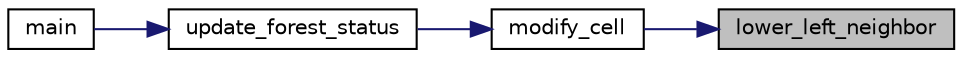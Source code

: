 digraph "lower_left_neighbor"
{
 // INTERACTIVE_SVG=YES
 // LATEX_PDF_SIZE
  edge [fontname="Helvetica",fontsize="10",labelfontname="Helvetica",labelfontsize="10"];
  node [fontname="Helvetica",fontsize="10",shape=record];
  rankdir="RL";
  Node1 [label="lower_left_neighbor",height=0.2,width=0.4,color="black", fillcolor="grey75", style="filled", fontcolor="black",tooltip=" "];
  Node1 -> Node2 [dir="back",color="midnightblue",fontsize="10",style="solid",fontname="Helvetica"];
  Node2 [label="modify_cell",height=0.2,width=0.4,color="black", fillcolor="white", style="filled",URL="$forest__utils_8c.html#a4f50ea572603813ea3e902efda59119f",tooltip="modify_cell Takes a cell in a given forest, and return the next state of this cell."];
  Node2 -> Node3 [dir="back",color="midnightblue",fontsize="10",style="solid",fontname="Helvetica"];
  Node3 [label="update_forest_status",height=0.2,width=0.4,color="black", fillcolor="white", style="filled",URL="$forest__utils_8h.html#ad9cfbc6bac2a7044a04581c17c378eec",tooltip="update_forest_status takes the current forest state and updates it –inplace– according to the followi..."];
  Node3 -> Node4 [dir="back",color="midnightblue",fontsize="10",style="solid",fontname="Helvetica"];
  Node4 [label="main",height=0.2,width=0.4,color="black", fillcolor="white", style="filled",URL="$father_8c.html#a0ddf1224851353fc92bfbff6f499fa97",tooltip="Father program is the entry program for Ex1. To accomplish the task described in EX1 instruction,..."];
}
